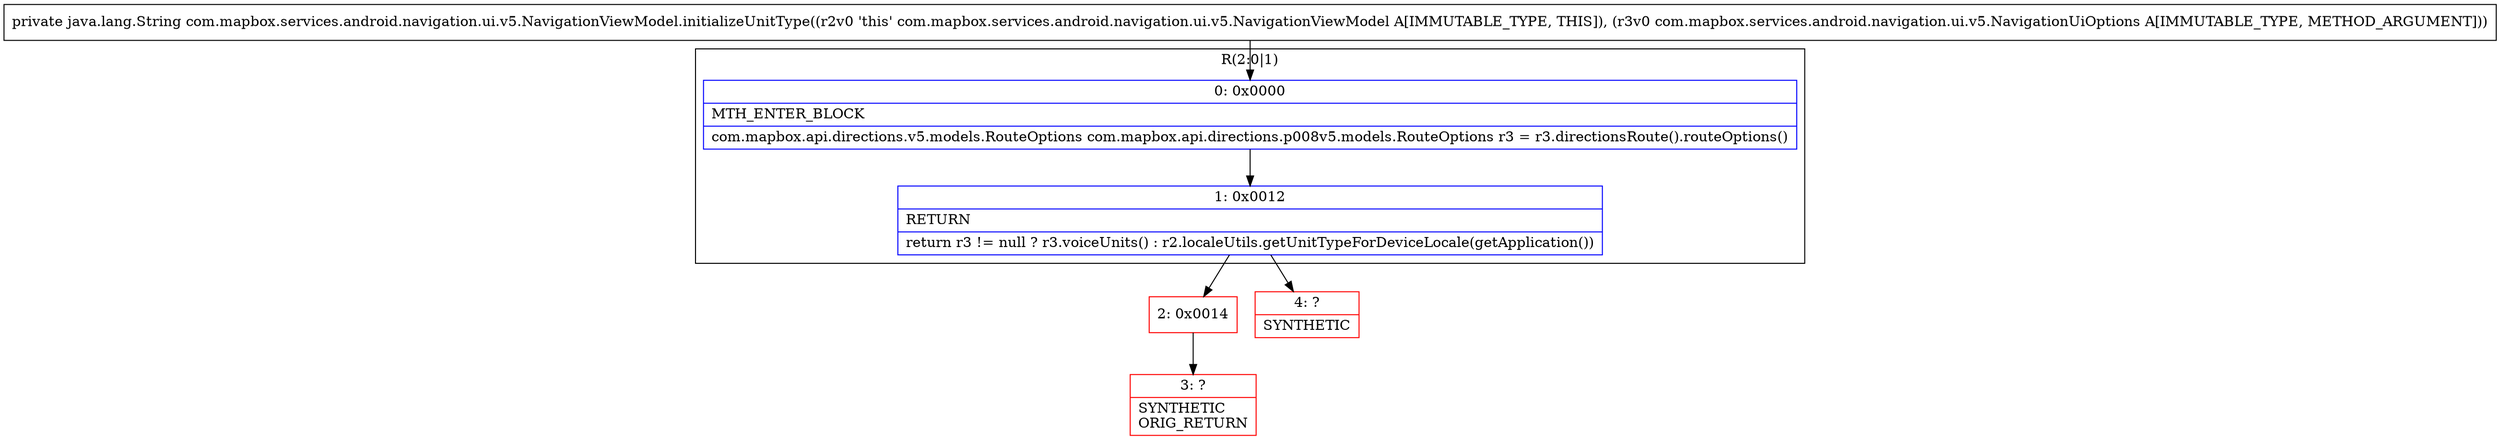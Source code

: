 digraph "CFG forcom.mapbox.services.android.navigation.ui.v5.NavigationViewModel.initializeUnitType(Lcom\/mapbox\/services\/android\/navigation\/ui\/v5\/NavigationUiOptions;)Ljava\/lang\/String;" {
subgraph cluster_Region_1187427867 {
label = "R(2:0|1)";
node [shape=record,color=blue];
Node_0 [shape=record,label="{0\:\ 0x0000|MTH_ENTER_BLOCK\l|com.mapbox.api.directions.v5.models.RouteOptions com.mapbox.api.directions.p008v5.models.RouteOptions r3 = r3.directionsRoute().routeOptions()\l}"];
Node_1 [shape=record,label="{1\:\ 0x0012|RETURN\l|return r3 != null ? r3.voiceUnits() : r2.localeUtils.getUnitTypeForDeviceLocale(getApplication())\l}"];
}
Node_2 [shape=record,color=red,label="{2\:\ 0x0014}"];
Node_3 [shape=record,color=red,label="{3\:\ ?|SYNTHETIC\lORIG_RETURN\l}"];
Node_4 [shape=record,color=red,label="{4\:\ ?|SYNTHETIC\l}"];
MethodNode[shape=record,label="{private java.lang.String com.mapbox.services.android.navigation.ui.v5.NavigationViewModel.initializeUnitType((r2v0 'this' com.mapbox.services.android.navigation.ui.v5.NavigationViewModel A[IMMUTABLE_TYPE, THIS]), (r3v0 com.mapbox.services.android.navigation.ui.v5.NavigationUiOptions A[IMMUTABLE_TYPE, METHOD_ARGUMENT])) }"];
MethodNode -> Node_0;
Node_0 -> Node_1;
Node_1 -> Node_2;
Node_1 -> Node_4;
Node_2 -> Node_3;
}

